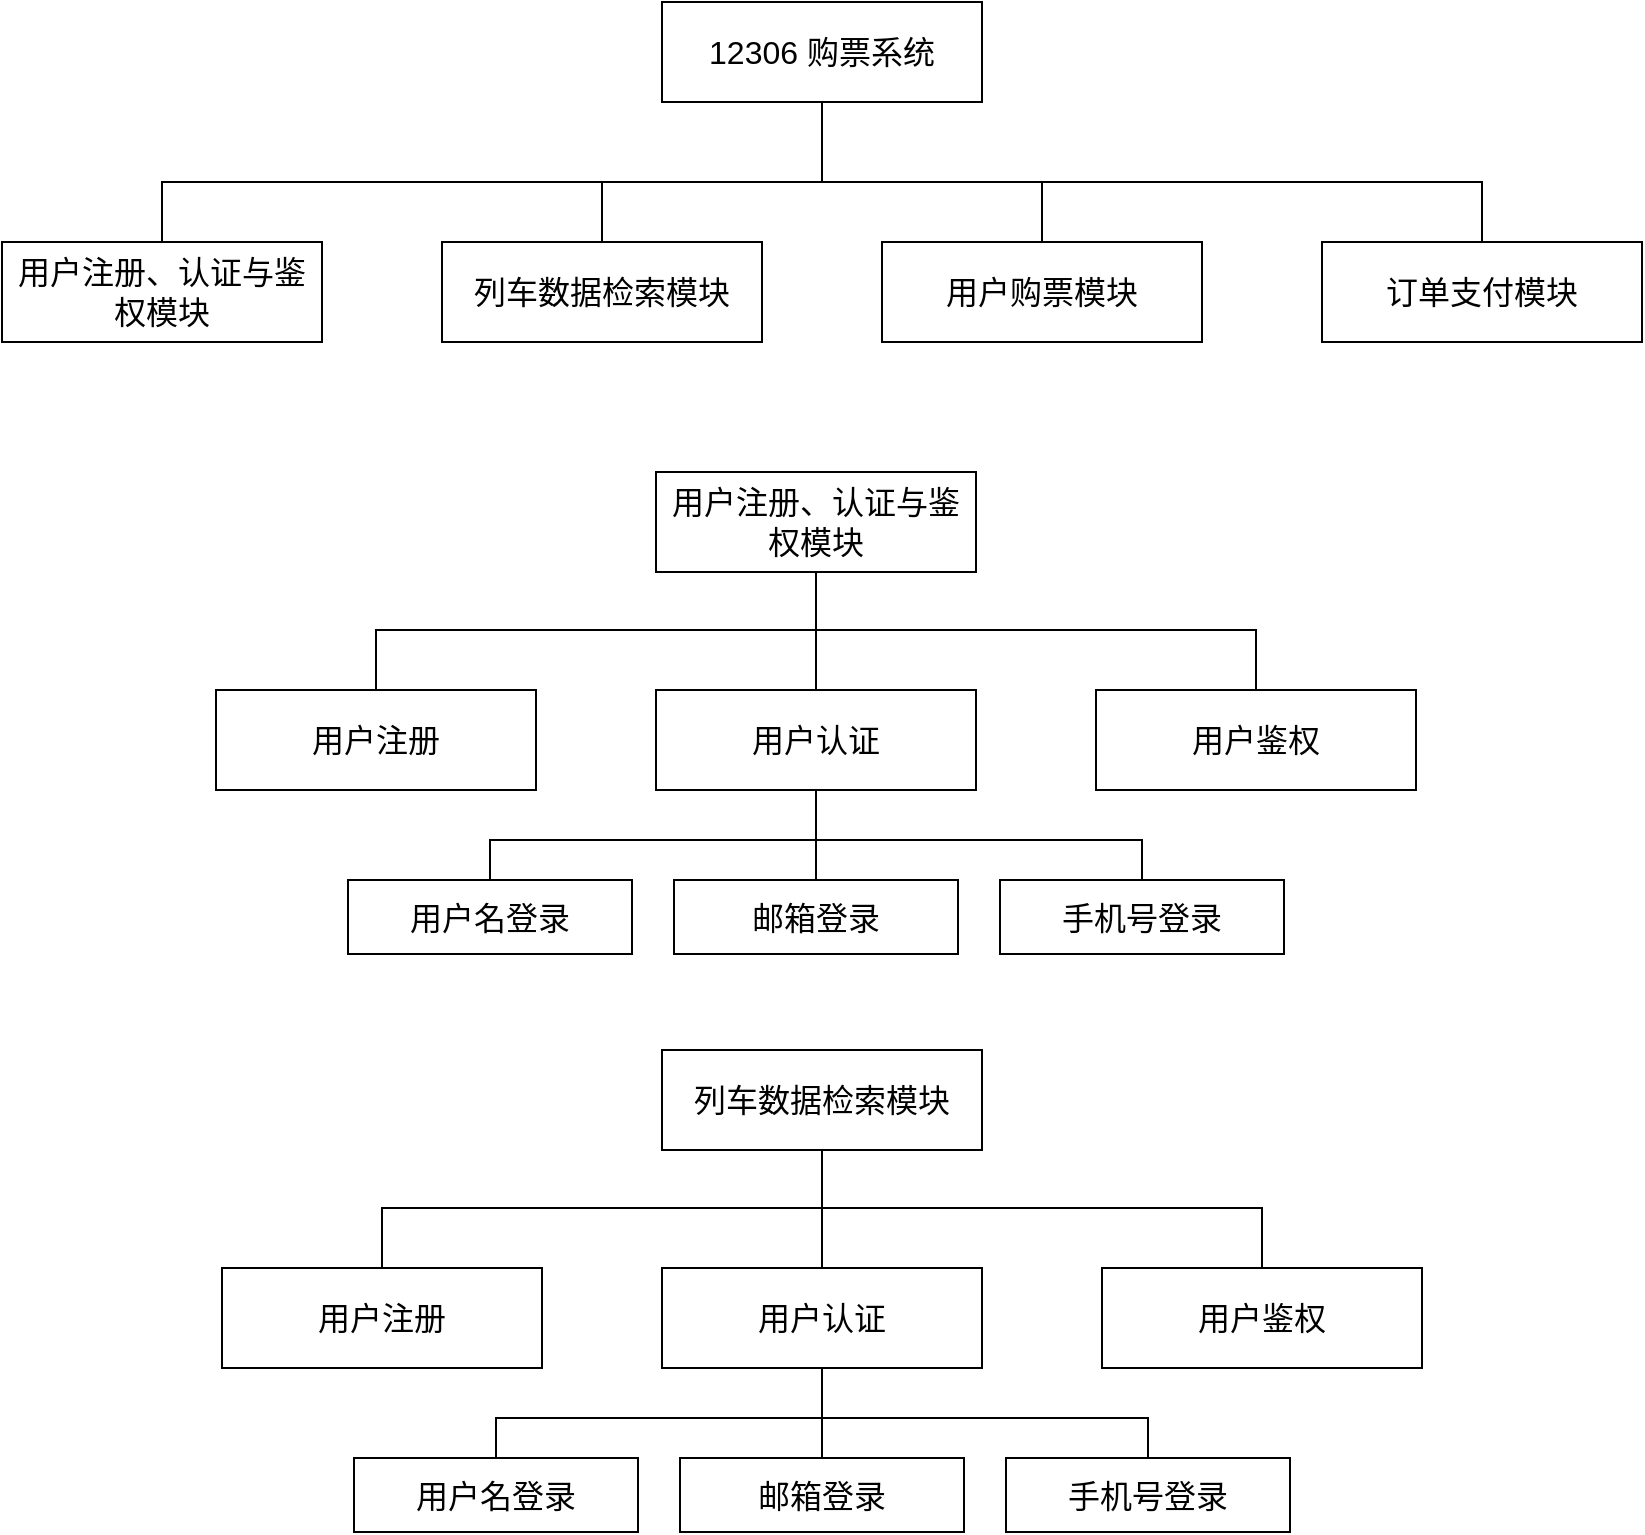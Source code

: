 <mxfile version="23.1.1" type="github">
  <diagram name="第 1 页" id="7npGd-YQYyWHJqzHlWsh">
    <mxGraphModel dx="1377" dy="573" grid="0" gridSize="10" guides="1" tooltips="1" connect="1" arrows="1" fold="1" page="0" pageScale="1" pageWidth="827" pageHeight="1169" math="0" shadow="0">
      <root>
        <mxCell id="0" />
        <mxCell id="1" parent="0" />
        <mxCell id="WJ2RZyjk4n_26dPryt8_-7" style="edgeStyle=orthogonalEdgeStyle;rounded=0;orthogonalLoop=1;jettySize=auto;html=1;endArrow=none;endFill=0;" edge="1" parent="1" source="WJ2RZyjk4n_26dPryt8_-1">
          <mxGeometry relative="1" as="geometry">
            <mxPoint x="370" y="160" as="targetPoint" />
          </mxGeometry>
        </mxCell>
        <mxCell id="WJ2RZyjk4n_26dPryt8_-1" value="&lt;font style=&quot;font-size: 16px;&quot;&gt;12306 购票系统&lt;/font&gt;" style="rounded=0;whiteSpace=wrap;html=1;" vertex="1" parent="1">
          <mxGeometry x="290" y="70" width="160" height="50" as="geometry" />
        </mxCell>
        <mxCell id="WJ2RZyjk4n_26dPryt8_-8" style="edgeStyle=orthogonalEdgeStyle;rounded=0;orthogonalLoop=1;jettySize=auto;html=1;entryX=0.5;entryY=0;entryDx=0;entryDy=0;endArrow=none;endFill=0;" edge="1" parent="1" source="WJ2RZyjk4n_26dPryt8_-2" target="WJ2RZyjk4n_26dPryt8_-5">
          <mxGeometry relative="1" as="geometry">
            <Array as="points">
              <mxPoint x="40" y="160" />
              <mxPoint x="700" y="160" />
            </Array>
          </mxGeometry>
        </mxCell>
        <mxCell id="WJ2RZyjk4n_26dPryt8_-2" value="&lt;font style=&quot;font-size: 16px;&quot;&gt;用户注册、认证与鉴权模块&lt;/font&gt;" style="rounded=0;whiteSpace=wrap;html=1;" vertex="1" parent="1">
          <mxGeometry x="-40" y="190" width="160" height="50" as="geometry" />
        </mxCell>
        <mxCell id="WJ2RZyjk4n_26dPryt8_-9" style="edgeStyle=orthogonalEdgeStyle;rounded=0;orthogonalLoop=1;jettySize=auto;html=1;endArrow=none;endFill=0;" edge="1" parent="1" source="WJ2RZyjk4n_26dPryt8_-3">
          <mxGeometry relative="1" as="geometry">
            <mxPoint x="260" y="160" as="targetPoint" />
          </mxGeometry>
        </mxCell>
        <mxCell id="WJ2RZyjk4n_26dPryt8_-3" value="&lt;font style=&quot;font-size: 16px;&quot;&gt;列车数据检索模块&lt;/font&gt;" style="rounded=0;whiteSpace=wrap;html=1;" vertex="1" parent="1">
          <mxGeometry x="180" y="190" width="160" height="50" as="geometry" />
        </mxCell>
        <mxCell id="WJ2RZyjk4n_26dPryt8_-10" style="edgeStyle=orthogonalEdgeStyle;rounded=0;orthogonalLoop=1;jettySize=auto;html=1;endArrow=none;endFill=0;" edge="1" parent="1" source="WJ2RZyjk4n_26dPryt8_-4">
          <mxGeometry relative="1" as="geometry">
            <mxPoint x="480" y="160" as="targetPoint" />
          </mxGeometry>
        </mxCell>
        <mxCell id="WJ2RZyjk4n_26dPryt8_-4" value="&lt;font style=&quot;font-size: 16px;&quot;&gt;用户购票模块&lt;/font&gt;" style="rounded=0;whiteSpace=wrap;html=1;" vertex="1" parent="1">
          <mxGeometry x="400" y="190" width="160" height="50" as="geometry" />
        </mxCell>
        <mxCell id="WJ2RZyjk4n_26dPryt8_-5" value="&lt;font style=&quot;font-size: 16px;&quot;&gt;订单支付模块&lt;/font&gt;" style="rounded=0;whiteSpace=wrap;html=1;" vertex="1" parent="1">
          <mxGeometry x="620" y="190" width="160" height="50" as="geometry" />
        </mxCell>
        <mxCell id="WJ2RZyjk4n_26dPryt8_-11" style="edgeStyle=orthogonalEdgeStyle;rounded=0;orthogonalLoop=1;jettySize=auto;html=1;endArrow=none;endFill=0;" edge="1" parent="1" source="WJ2RZyjk4n_26dPryt8_-12">
          <mxGeometry relative="1" as="geometry">
            <mxPoint x="367" y="395" as="targetPoint" />
          </mxGeometry>
        </mxCell>
        <mxCell id="WJ2RZyjk4n_26dPryt8_-12" value="&lt;font style=&quot;font-size: 16px;&quot;&gt;用户注册、认证与鉴权模块&lt;/font&gt;" style="rounded=0;whiteSpace=wrap;html=1;" vertex="1" parent="1">
          <mxGeometry x="287" y="305" width="160" height="50" as="geometry" />
        </mxCell>
        <mxCell id="WJ2RZyjk4n_26dPryt8_-20" style="edgeStyle=orthogonalEdgeStyle;rounded=0;orthogonalLoop=1;jettySize=auto;html=1;entryX=0.5;entryY=0;entryDx=0;entryDy=0;endArrow=none;endFill=0;" edge="1" parent="1" source="WJ2RZyjk4n_26dPryt8_-14" target="WJ2RZyjk4n_26dPryt8_-18">
          <mxGeometry relative="1" as="geometry">
            <Array as="points">
              <mxPoint x="147" y="384" />
              <mxPoint x="587" y="384" />
            </Array>
          </mxGeometry>
        </mxCell>
        <mxCell id="WJ2RZyjk4n_26dPryt8_-14" value="&lt;font style=&quot;font-size: 16px;&quot;&gt;用户注册&lt;/font&gt;" style="rounded=0;whiteSpace=wrap;html=1;" vertex="1" parent="1">
          <mxGeometry x="67" y="414" width="160" height="50" as="geometry" />
        </mxCell>
        <mxCell id="WJ2RZyjk4n_26dPryt8_-15" style="edgeStyle=orthogonalEdgeStyle;rounded=0;orthogonalLoop=1;jettySize=auto;html=1;endArrow=none;endFill=0;" edge="1" parent="1" source="WJ2RZyjk4n_26dPryt8_-16">
          <mxGeometry relative="1" as="geometry">
            <mxPoint x="367" y="384" as="targetPoint" />
          </mxGeometry>
        </mxCell>
        <mxCell id="WJ2RZyjk4n_26dPryt8_-24" style="edgeStyle=orthogonalEdgeStyle;rounded=0;orthogonalLoop=1;jettySize=auto;html=1;endArrow=none;endFill=0;" edge="1" parent="1" source="WJ2RZyjk4n_26dPryt8_-16" target="WJ2RZyjk4n_26dPryt8_-22">
          <mxGeometry relative="1" as="geometry" />
        </mxCell>
        <mxCell id="WJ2RZyjk4n_26dPryt8_-16" value="&lt;font style=&quot;font-size: 16px;&quot;&gt;用户认证&lt;/font&gt;" style="rounded=0;whiteSpace=wrap;html=1;" vertex="1" parent="1">
          <mxGeometry x="287" y="414" width="160" height="50" as="geometry" />
        </mxCell>
        <mxCell id="WJ2RZyjk4n_26dPryt8_-18" value="&lt;font style=&quot;font-size: 16px;&quot;&gt;用户鉴权&lt;/font&gt;" style="rounded=0;whiteSpace=wrap;html=1;" vertex="1" parent="1">
          <mxGeometry x="507" y="414" width="160" height="50" as="geometry" />
        </mxCell>
        <mxCell id="WJ2RZyjk4n_26dPryt8_-25" style="edgeStyle=orthogonalEdgeStyle;rounded=0;orthogonalLoop=1;jettySize=auto;html=1;entryX=0.5;entryY=0;entryDx=0;entryDy=0;endArrow=none;endFill=0;" edge="1" parent="1" source="WJ2RZyjk4n_26dPryt8_-21" target="WJ2RZyjk4n_26dPryt8_-23">
          <mxGeometry relative="1" as="geometry">
            <Array as="points">
              <mxPoint x="204" y="489" />
              <mxPoint x="530" y="489" />
            </Array>
          </mxGeometry>
        </mxCell>
        <mxCell id="WJ2RZyjk4n_26dPryt8_-21" value="&lt;font style=&quot;font-size: 16px;&quot;&gt;用户名登录&lt;/font&gt;" style="rounded=0;whiteSpace=wrap;html=1;" vertex="1" parent="1">
          <mxGeometry x="133" y="509" width="142" height="37" as="geometry" />
        </mxCell>
        <mxCell id="WJ2RZyjk4n_26dPryt8_-22" value="&lt;font style=&quot;font-size: 16px;&quot;&gt;邮箱登录&lt;/font&gt;" style="rounded=0;whiteSpace=wrap;html=1;" vertex="1" parent="1">
          <mxGeometry x="296" y="509" width="142" height="37" as="geometry" />
        </mxCell>
        <mxCell id="WJ2RZyjk4n_26dPryt8_-23" value="&lt;font style=&quot;font-size: 16px;&quot;&gt;手机号登录&lt;/font&gt;" style="rounded=0;whiteSpace=wrap;html=1;" vertex="1" parent="1">
          <mxGeometry x="459" y="509" width="142" height="37" as="geometry" />
        </mxCell>
        <mxCell id="WJ2RZyjk4n_26dPryt8_-50" style="edgeStyle=orthogonalEdgeStyle;rounded=0;orthogonalLoop=1;jettySize=auto;html=1;endArrow=none;endFill=0;" edge="1" parent="1" source="WJ2RZyjk4n_26dPryt8_-51">
          <mxGeometry relative="1" as="geometry">
            <mxPoint x="370" y="684" as="targetPoint" />
          </mxGeometry>
        </mxCell>
        <mxCell id="WJ2RZyjk4n_26dPryt8_-51" value="&lt;font style=&quot;font-size: 16px;&quot;&gt;列车数据检索模块&lt;/font&gt;" style="rounded=0;whiteSpace=wrap;html=1;" vertex="1" parent="1">
          <mxGeometry x="290" y="594" width="160" height="50" as="geometry" />
        </mxCell>
        <mxCell id="WJ2RZyjk4n_26dPryt8_-52" style="edgeStyle=orthogonalEdgeStyle;rounded=0;orthogonalLoop=1;jettySize=auto;html=1;entryX=0.5;entryY=0;entryDx=0;entryDy=0;endArrow=none;endFill=0;" edge="1" parent="1" source="WJ2RZyjk4n_26dPryt8_-53" target="WJ2RZyjk4n_26dPryt8_-57">
          <mxGeometry relative="1" as="geometry">
            <Array as="points">
              <mxPoint x="150" y="673" />
              <mxPoint x="590" y="673" />
            </Array>
          </mxGeometry>
        </mxCell>
        <mxCell id="WJ2RZyjk4n_26dPryt8_-53" value="&lt;font style=&quot;font-size: 16px;&quot;&gt;用户注册&lt;/font&gt;" style="rounded=0;whiteSpace=wrap;html=1;" vertex="1" parent="1">
          <mxGeometry x="70" y="703" width="160" height="50" as="geometry" />
        </mxCell>
        <mxCell id="WJ2RZyjk4n_26dPryt8_-54" style="edgeStyle=orthogonalEdgeStyle;rounded=0;orthogonalLoop=1;jettySize=auto;html=1;endArrow=none;endFill=0;" edge="1" parent="1" source="WJ2RZyjk4n_26dPryt8_-56">
          <mxGeometry relative="1" as="geometry">
            <mxPoint x="370" y="673" as="targetPoint" />
          </mxGeometry>
        </mxCell>
        <mxCell id="WJ2RZyjk4n_26dPryt8_-55" style="edgeStyle=orthogonalEdgeStyle;rounded=0;orthogonalLoop=1;jettySize=auto;html=1;endArrow=none;endFill=0;" edge="1" parent="1" source="WJ2RZyjk4n_26dPryt8_-56" target="WJ2RZyjk4n_26dPryt8_-60">
          <mxGeometry relative="1" as="geometry" />
        </mxCell>
        <mxCell id="WJ2RZyjk4n_26dPryt8_-56" value="&lt;font style=&quot;font-size: 16px;&quot;&gt;用户认证&lt;/font&gt;" style="rounded=0;whiteSpace=wrap;html=1;" vertex="1" parent="1">
          <mxGeometry x="290" y="703" width="160" height="50" as="geometry" />
        </mxCell>
        <mxCell id="WJ2RZyjk4n_26dPryt8_-57" value="&lt;font style=&quot;font-size: 16px;&quot;&gt;用户鉴权&lt;/font&gt;" style="rounded=0;whiteSpace=wrap;html=1;" vertex="1" parent="1">
          <mxGeometry x="510" y="703" width="160" height="50" as="geometry" />
        </mxCell>
        <mxCell id="WJ2RZyjk4n_26dPryt8_-58" style="edgeStyle=orthogonalEdgeStyle;rounded=0;orthogonalLoop=1;jettySize=auto;html=1;entryX=0.5;entryY=0;entryDx=0;entryDy=0;endArrow=none;endFill=0;" edge="1" parent="1" source="WJ2RZyjk4n_26dPryt8_-59" target="WJ2RZyjk4n_26dPryt8_-61">
          <mxGeometry relative="1" as="geometry">
            <Array as="points">
              <mxPoint x="207" y="778" />
              <mxPoint x="533" y="778" />
            </Array>
          </mxGeometry>
        </mxCell>
        <mxCell id="WJ2RZyjk4n_26dPryt8_-59" value="&lt;font style=&quot;font-size: 16px;&quot;&gt;用户名登录&lt;/font&gt;" style="rounded=0;whiteSpace=wrap;html=1;" vertex="1" parent="1">
          <mxGeometry x="136" y="798" width="142" height="37" as="geometry" />
        </mxCell>
        <mxCell id="WJ2RZyjk4n_26dPryt8_-60" value="&lt;font style=&quot;font-size: 16px;&quot;&gt;邮箱登录&lt;/font&gt;" style="rounded=0;whiteSpace=wrap;html=1;" vertex="1" parent="1">
          <mxGeometry x="299" y="798" width="142" height="37" as="geometry" />
        </mxCell>
        <mxCell id="WJ2RZyjk4n_26dPryt8_-61" value="&lt;font style=&quot;font-size: 16px;&quot;&gt;手机号登录&lt;/font&gt;" style="rounded=0;whiteSpace=wrap;html=1;" vertex="1" parent="1">
          <mxGeometry x="462" y="798" width="142" height="37" as="geometry" />
        </mxCell>
      </root>
    </mxGraphModel>
  </diagram>
</mxfile>
